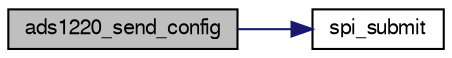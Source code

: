 digraph "ads1220_send_config"
{
  edge [fontname="FreeSans",fontsize="10",labelfontname="FreeSans",labelfontsize="10"];
  node [fontname="FreeSans",fontsize="10",shape=record];
  rankdir="LR";
  Node1 [label="ads1220_send_config",height=0.2,width=0.4,color="black", fillcolor="grey75", style="filled", fontcolor="black"];
  Node1 -> Node2 [color="midnightblue",fontsize="10",style="solid",fontname="FreeSans"];
  Node2 [label="spi_submit",height=0.2,width=0.4,color="black", fillcolor="white", style="filled",URL="$group__spi.html#ga5d383931766cb373ebad0b8bc26d439d",tooltip="Submit SPI transaction. "];
}
